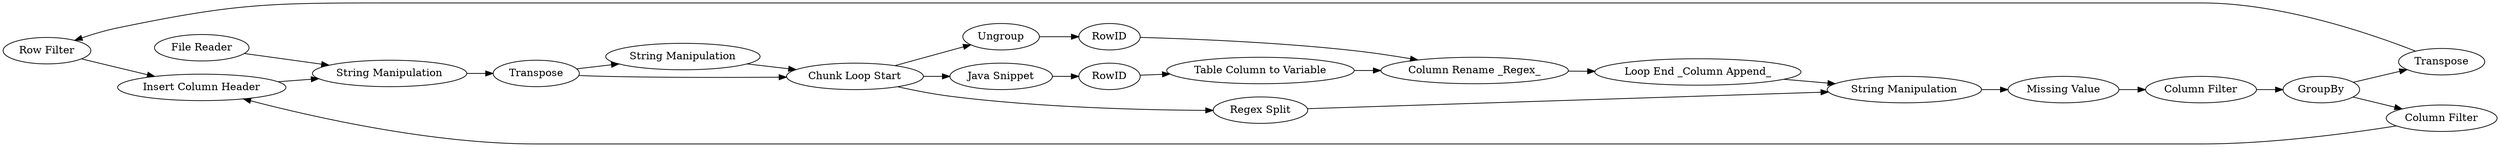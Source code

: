 digraph {
	12 -> 10
	24 -> 26
	10 -> 13
	7 -> 8
	21 -> 23
	14 -> 17
	7 -> 11
	13 -> 14
	4 -> 16
	14 -> 15
	17 -> 18
	8 -> 12
	26 -> 19
	17 -> 21
	18 -> 24
	19 -> 16
	15 -> 17
	22 -> 26
	6 -> 7
	16 -> 5
	11 -> 10
	2 -> 13
	5 -> 6
	17 -> 4
	23 -> 22
	7 [label=GroupBy]
	26 [label="Column Rename _Regex_"]
	18 [label=Ungroup]
	21 [label="Java Snippet"]
	8 [label=Transpose]
	17 [label="Chunk Loop Start"]
	19 [label="Loop End _Column Append_"]
	24 [label=RowID]
	6 [label="Column Filter"]
	15 [label="String Manipulation"]
	10 [label="Insert Column Header"]
	12 [label="Row Filter"]
	16 [label="String Manipulation"]
	22 [label="Table Column to Variable"]
	11 [label="Column Filter"]
	4 [label="Regex Split"]
	23 [label=RowID]
	14 [label=Transpose]
	5 [label="Missing Value"]
	13 [label="String Manipulation"]
	2 [label="File Reader"]
	rankdir=LR
}
